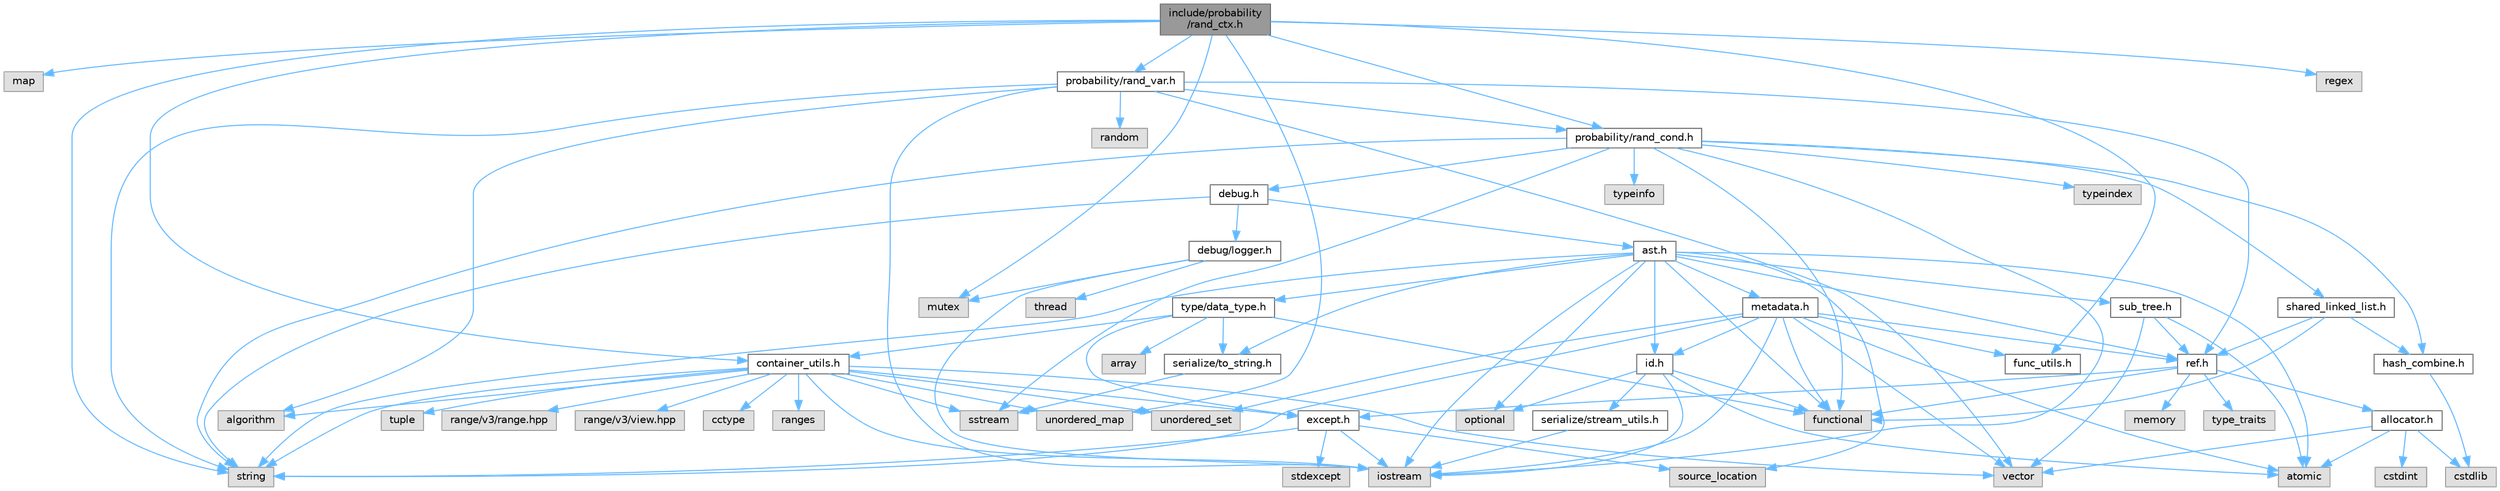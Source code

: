 digraph "include/probability/rand_ctx.h"
{
 // LATEX_PDF_SIZE
  bgcolor="transparent";
  edge [fontname=Helvetica,fontsize=10,labelfontname=Helvetica,labelfontsize=10];
  node [fontname=Helvetica,fontsize=10,shape=box,height=0.2,width=0.4];
  Node1 [label="include/probability\l/rand_ctx.h",height=0.2,width=0.4,color="gray40", fillcolor="grey60", style="filled", fontcolor="black",tooltip=" "];
  Node1 -> Node2 [color="steelblue1",style="solid"];
  Node2 [label="map",height=0.2,width=0.4,color="grey60", fillcolor="#E0E0E0", style="filled",tooltip=" "];
  Node1 -> Node3 [color="steelblue1",style="solid"];
  Node3 [label="mutex",height=0.2,width=0.4,color="grey60", fillcolor="#E0E0E0", style="filled",tooltip=" "];
  Node1 -> Node4 [color="steelblue1",style="solid"];
  Node4 [label="regex",height=0.2,width=0.4,color="grey60", fillcolor="#E0E0E0", style="filled",tooltip=" "];
  Node1 -> Node5 [color="steelblue1",style="solid"];
  Node5 [label="string",height=0.2,width=0.4,color="grey60", fillcolor="#E0E0E0", style="filled",tooltip=" "];
  Node1 -> Node6 [color="steelblue1",style="solid"];
  Node6 [label="unordered_map",height=0.2,width=0.4,color="grey60", fillcolor="#E0E0E0", style="filled",tooltip=" "];
  Node1 -> Node7 [color="steelblue1",style="solid"];
  Node7 [label="container_utils.h",height=0.2,width=0.4,color="grey40", fillcolor="white", style="filled",URL="$container__utils_8h.html",tooltip=" "];
  Node7 -> Node8 [color="steelblue1",style="solid"];
  Node8 [label="algorithm",height=0.2,width=0.4,color="grey60", fillcolor="#E0E0E0", style="filled",tooltip=" "];
  Node7 -> Node9 [color="steelblue1",style="solid"];
  Node9 [label="cctype",height=0.2,width=0.4,color="grey60", fillcolor="#E0E0E0", style="filled",tooltip=" "];
  Node7 -> Node10 [color="steelblue1",style="solid"];
  Node10 [label="iostream",height=0.2,width=0.4,color="grey60", fillcolor="#E0E0E0", style="filled",tooltip=" "];
  Node7 -> Node11 [color="steelblue1",style="solid"];
  Node11 [label="ranges",height=0.2,width=0.4,color="grey60", fillcolor="#E0E0E0", style="filled",tooltip=" "];
  Node7 -> Node12 [color="steelblue1",style="solid"];
  Node12 [label="sstream",height=0.2,width=0.4,color="grey60", fillcolor="#E0E0E0", style="filled",tooltip=" "];
  Node7 -> Node5 [color="steelblue1",style="solid"];
  Node7 -> Node13 [color="steelblue1",style="solid"];
  Node13 [label="tuple",height=0.2,width=0.4,color="grey60", fillcolor="#E0E0E0", style="filled",tooltip=" "];
  Node7 -> Node6 [color="steelblue1",style="solid"];
  Node7 -> Node14 [color="steelblue1",style="solid"];
  Node14 [label="unordered_set",height=0.2,width=0.4,color="grey60", fillcolor="#E0E0E0", style="filled",tooltip=" "];
  Node7 -> Node15 [color="steelblue1",style="solid"];
  Node15 [label="vector",height=0.2,width=0.4,color="grey60", fillcolor="#E0E0E0", style="filled",tooltip=" "];
  Node7 -> Node16 [color="steelblue1",style="solid"];
  Node16 [label="range/v3/range.hpp",height=0.2,width=0.4,color="grey60", fillcolor="#E0E0E0", style="filled",tooltip=" "];
  Node7 -> Node17 [color="steelblue1",style="solid"];
  Node17 [label="range/v3/view.hpp",height=0.2,width=0.4,color="grey60", fillcolor="#E0E0E0", style="filled",tooltip=" "];
  Node7 -> Node18 [color="steelblue1",style="solid"];
  Node18 [label="except.h",height=0.2,width=0.4,color="grey40", fillcolor="white", style="filled",URL="$except_8h.html",tooltip=" "];
  Node18 -> Node10 [color="steelblue1",style="solid"];
  Node18 -> Node19 [color="steelblue1",style="solid"];
  Node19 [label="source_location",height=0.2,width=0.4,color="grey60", fillcolor="#E0E0E0", style="filled",tooltip=" "];
  Node18 -> Node20 [color="steelblue1",style="solid"];
  Node20 [label="stdexcept",height=0.2,width=0.4,color="grey60", fillcolor="#E0E0E0", style="filled",tooltip=" "];
  Node18 -> Node5 [color="steelblue1",style="solid"];
  Node1 -> Node21 [color="steelblue1",style="solid"];
  Node21 [label="func_utils.h",height=0.2,width=0.4,color="grey40", fillcolor="white", style="filled",URL="$func__utils_8h.html",tooltip=" "];
  Node1 -> Node22 [color="steelblue1",style="solid"];
  Node22 [label="probability/rand_cond.h",height=0.2,width=0.4,color="grey40", fillcolor="white", style="filled",URL="$rand__cond_8h.html",tooltip=" "];
  Node22 -> Node23 [color="steelblue1",style="solid"];
  Node23 [label="functional",height=0.2,width=0.4,color="grey60", fillcolor="#E0E0E0", style="filled",tooltip=" "];
  Node22 -> Node10 [color="steelblue1",style="solid"];
  Node22 -> Node12 [color="steelblue1",style="solid"];
  Node22 -> Node5 [color="steelblue1",style="solid"];
  Node22 -> Node24 [color="steelblue1",style="solid"];
  Node24 [label="typeindex",height=0.2,width=0.4,color="grey60", fillcolor="#E0E0E0", style="filled",tooltip=" "];
  Node22 -> Node25 [color="steelblue1",style="solid"];
  Node25 [label="typeinfo",height=0.2,width=0.4,color="grey60", fillcolor="#E0E0E0", style="filled",tooltip=" "];
  Node22 -> Node26 [color="steelblue1",style="solid"];
  Node26 [label="debug.h",height=0.2,width=0.4,color="grey40", fillcolor="white", style="filled",URL="$debug_8h.html",tooltip=" "];
  Node26 -> Node5 [color="steelblue1",style="solid"];
  Node26 -> Node27 [color="steelblue1",style="solid"];
  Node27 [label="ast.h",height=0.2,width=0.4,color="grey40", fillcolor="white", style="filled",URL="$ast_8h.html",tooltip=" "];
  Node27 -> Node28 [color="steelblue1",style="solid"];
  Node28 [label="atomic",height=0.2,width=0.4,color="grey60", fillcolor="#E0E0E0", style="filled",tooltip=" "];
  Node27 -> Node23 [color="steelblue1",style="solid"];
  Node27 -> Node10 [color="steelblue1",style="solid"];
  Node27 -> Node29 [color="steelblue1",style="solid"];
  Node29 [label="optional",height=0.2,width=0.4,color="grey60", fillcolor="#E0E0E0", style="filled",tooltip=" "];
  Node27 -> Node19 [color="steelblue1",style="solid"];
  Node27 -> Node5 [color="steelblue1",style="solid"];
  Node27 -> Node30 [color="steelblue1",style="solid"];
  Node30 [label="id.h",height=0.2,width=0.4,color="grey40", fillcolor="white", style="filled",URL="$id_8h.html",tooltip=" "];
  Node30 -> Node28 [color="steelblue1",style="solid"];
  Node30 -> Node23 [color="steelblue1",style="solid"];
  Node30 -> Node10 [color="steelblue1",style="solid"];
  Node30 -> Node29 [color="steelblue1",style="solid"];
  Node30 -> Node31 [color="steelblue1",style="solid"];
  Node31 [label="serialize/stream_utils.h",height=0.2,width=0.4,color="grey40", fillcolor="white", style="filled",URL="$stream__utils_8h.html",tooltip=" "];
  Node31 -> Node10 [color="steelblue1",style="solid"];
  Node27 -> Node32 [color="steelblue1",style="solid"];
  Node32 [label="metadata.h",height=0.2,width=0.4,color="grey40", fillcolor="white", style="filled",URL="$metadata_8h.html",tooltip=" "];
  Node32 -> Node28 [color="steelblue1",style="solid"];
  Node32 -> Node23 [color="steelblue1",style="solid"];
  Node32 -> Node10 [color="steelblue1",style="solid"];
  Node32 -> Node5 [color="steelblue1",style="solid"];
  Node32 -> Node14 [color="steelblue1",style="solid"];
  Node32 -> Node15 [color="steelblue1",style="solid"];
  Node32 -> Node21 [color="steelblue1",style="solid"];
  Node32 -> Node30 [color="steelblue1",style="solid"];
  Node32 -> Node33 [color="steelblue1",style="solid"];
  Node33 [label="ref.h",height=0.2,width=0.4,color="grey40", fillcolor="white", style="filled",URL="$ref_8h.html",tooltip=" "];
  Node33 -> Node23 [color="steelblue1",style="solid"];
  Node33 -> Node34 [color="steelblue1",style="solid"];
  Node34 [label="memory",height=0.2,width=0.4,color="grey60", fillcolor="#E0E0E0", style="filled",tooltip=" "];
  Node33 -> Node35 [color="steelblue1",style="solid"];
  Node35 [label="type_traits",height=0.2,width=0.4,color="grey60", fillcolor="#E0E0E0", style="filled",tooltip=" "];
  Node33 -> Node36 [color="steelblue1",style="solid"];
  Node36 [label="allocator.h",height=0.2,width=0.4,color="grey40", fillcolor="white", style="filled",URL="$allocator_8h.html",tooltip=" "];
  Node36 -> Node28 [color="steelblue1",style="solid"];
  Node36 -> Node37 [color="steelblue1",style="solid"];
  Node37 [label="cstdint",height=0.2,width=0.4,color="grey60", fillcolor="#E0E0E0", style="filled",tooltip=" "];
  Node36 -> Node38 [color="steelblue1",style="solid"];
  Node38 [label="cstdlib",height=0.2,width=0.4,color="grey60", fillcolor="#E0E0E0", style="filled",tooltip=" "];
  Node36 -> Node15 [color="steelblue1",style="solid"];
  Node33 -> Node18 [color="steelblue1",style="solid"];
  Node27 -> Node33 [color="steelblue1",style="solid"];
  Node27 -> Node39 [color="steelblue1",style="solid"];
  Node39 [label="serialize/to_string.h",height=0.2,width=0.4,color="grey40", fillcolor="white", style="filled",URL="$to__string_8h.html",tooltip=" "];
  Node39 -> Node12 [color="steelblue1",style="solid"];
  Node27 -> Node40 [color="steelblue1",style="solid"];
  Node40 [label="sub_tree.h",height=0.2,width=0.4,color="grey40", fillcolor="white", style="filled",URL="$sub__tree_8h.html",tooltip=" "];
  Node40 -> Node28 [color="steelblue1",style="solid"];
  Node40 -> Node15 [color="steelblue1",style="solid"];
  Node40 -> Node33 [color="steelblue1",style="solid"];
  Node27 -> Node41 [color="steelblue1",style="solid"];
  Node41 [label="type/data_type.h",height=0.2,width=0.4,color="grey40", fillcolor="white", style="filled",URL="$data__type_8h.html",tooltip=" "];
  Node41 -> Node42 [color="steelblue1",style="solid"];
  Node42 [label="array",height=0.2,width=0.4,color="grey60", fillcolor="#E0E0E0", style="filled",tooltip=" "];
  Node41 -> Node23 [color="steelblue1",style="solid"];
  Node41 -> Node7 [color="steelblue1",style="solid"];
  Node41 -> Node18 [color="steelblue1",style="solid"];
  Node41 -> Node39 [color="steelblue1",style="solid"];
  Node26 -> Node43 [color="steelblue1",style="solid"];
  Node43 [label="debug/logger.h",height=0.2,width=0.4,color="grey40", fillcolor="white", style="filled",URL="$logger_8h.html",tooltip=" "];
  Node43 -> Node10 [color="steelblue1",style="solid"];
  Node43 -> Node3 [color="steelblue1",style="solid"];
  Node43 -> Node44 [color="steelblue1",style="solid"];
  Node44 [label="thread",height=0.2,width=0.4,color="grey60", fillcolor="#E0E0E0", style="filled",tooltip=" "];
  Node22 -> Node45 [color="steelblue1",style="solid"];
  Node45 [label="hash_combine.h",height=0.2,width=0.4,color="grey40", fillcolor="white", style="filled",URL="$hash__combine_8h.html",tooltip=" "];
  Node45 -> Node38 [color="steelblue1",style="solid"];
  Node22 -> Node46 [color="steelblue1",style="solid"];
  Node46 [label="shared_linked_list.h",height=0.2,width=0.4,color="grey40", fillcolor="white", style="filled",URL="$shared__linked__list_8h.html",tooltip=" "];
  Node46 -> Node23 [color="steelblue1",style="solid"];
  Node46 -> Node45 [color="steelblue1",style="solid"];
  Node46 -> Node33 [color="steelblue1",style="solid"];
  Node1 -> Node47 [color="steelblue1",style="solid"];
  Node47 [label="probability/rand_var.h",height=0.2,width=0.4,color="grey40", fillcolor="white", style="filled",URL="$rand__var_8h.html",tooltip=" "];
  Node47 -> Node8 [color="steelblue1",style="solid"];
  Node47 -> Node10 [color="steelblue1",style="solid"];
  Node47 -> Node48 [color="steelblue1",style="solid"];
  Node48 [label="random",height=0.2,width=0.4,color="grey60", fillcolor="#E0E0E0", style="filled",tooltip=" "];
  Node47 -> Node5 [color="steelblue1",style="solid"];
  Node47 -> Node15 [color="steelblue1",style="solid"];
  Node47 -> Node22 [color="steelblue1",style="solid"];
  Node47 -> Node33 [color="steelblue1",style="solid"];
}

